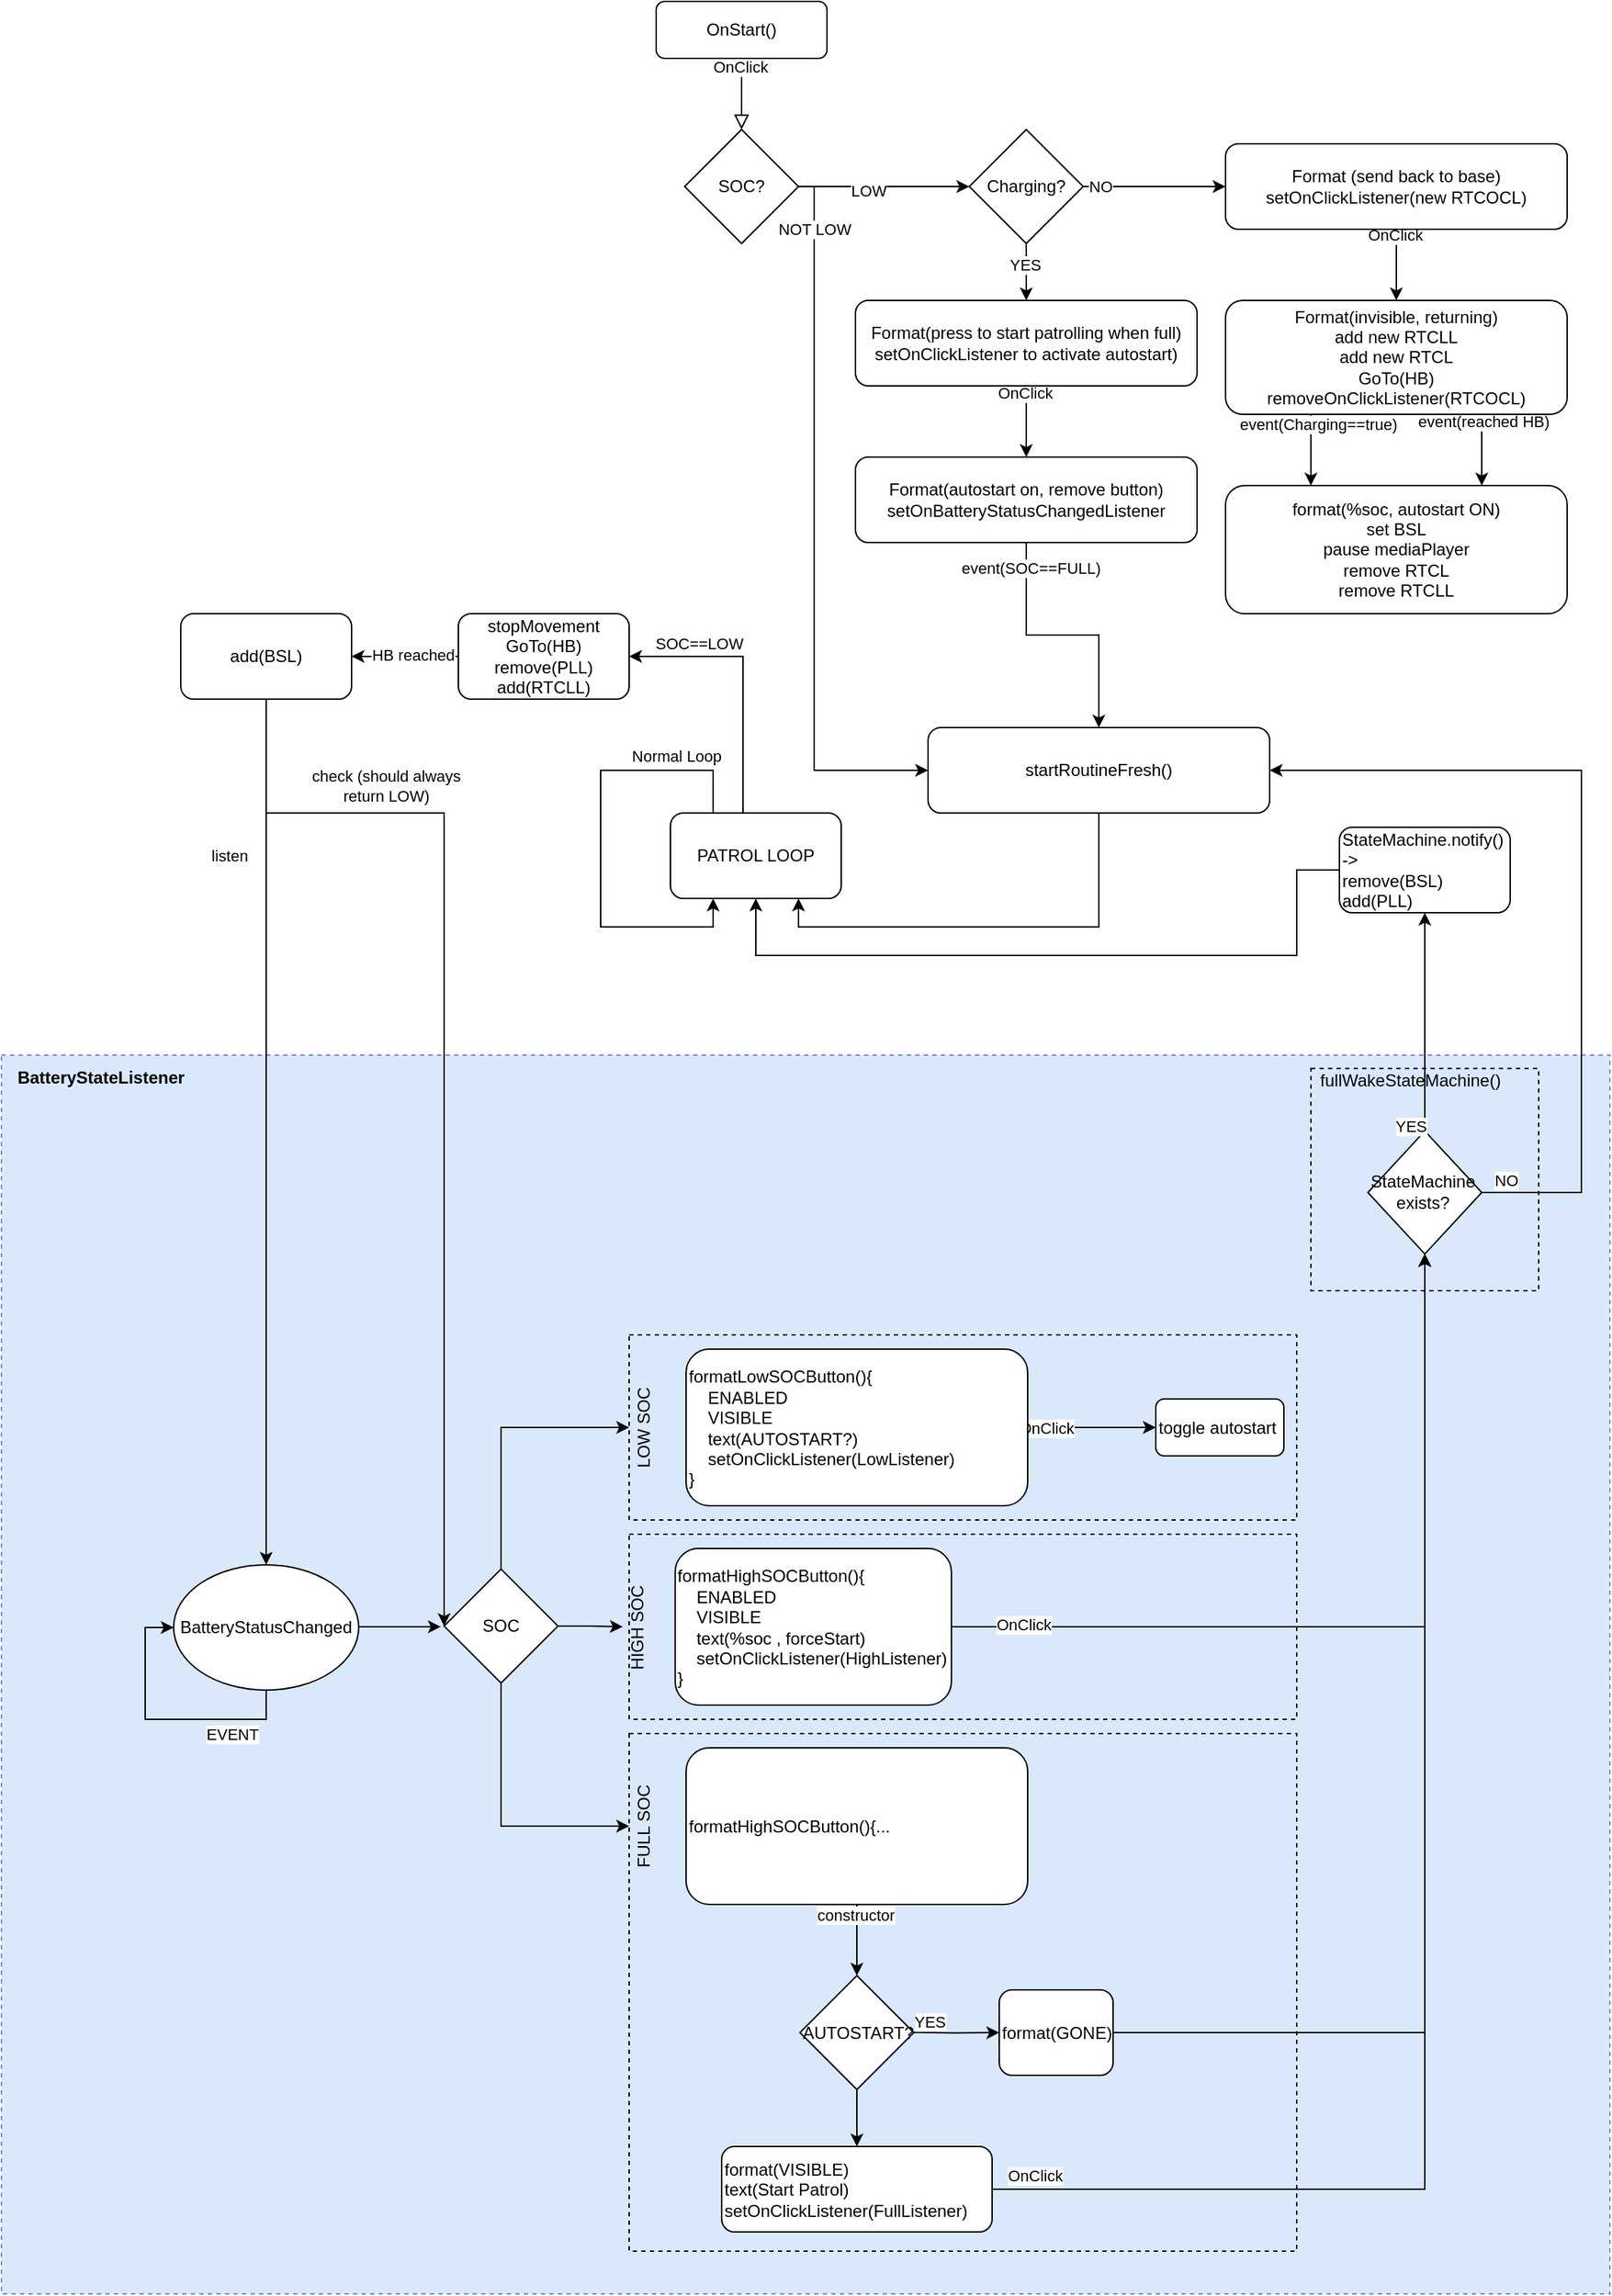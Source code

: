 <mxfile version="14.0.3" type="device"><diagram id="C5RBs43oDa-KdzZeNtuy" name="Page-1"><mxGraphModel dx="3231" dy="1151" grid="1" gridSize="10" guides="1" tooltips="1" connect="1" arrows="1" fold="1" page="1" pageScale="1" pageWidth="1169" pageHeight="1654" math="0" shadow="0"><root><mxCell id="WIyWlLk6GJQsqaUBKTNV-0"/><mxCell id="WIyWlLk6GJQsqaUBKTNV-1" parent="WIyWlLk6GJQsqaUBKTNV-0"/><mxCell id="hKI-ag87ZsezO5FoDwNL-109" value="" style="rounded=0;whiteSpace=wrap;html=1;align=center;dashed=1;fillColor=#dae8fc;strokeColor=#6c8ebf;" vertex="1" parent="WIyWlLk6GJQsqaUBKTNV-1"><mxGeometry x="-1150" y="760" width="1130" height="870" as="geometry"/></mxCell><mxCell id="hKI-ag87ZsezO5FoDwNL-67" value="" style="rounded=0;whiteSpace=wrap;html=1;dashed=1;fillColor=none;align=left;" vertex="1" parent="WIyWlLk6GJQsqaUBKTNV-1"><mxGeometry x="-709" y="1236.5" width="469" height="363.5" as="geometry"/></mxCell><mxCell id="WIyWlLk6GJQsqaUBKTNV-2" value="" style="rounded=0;html=1;jettySize=auto;orthogonalLoop=1;fontSize=11;endArrow=block;endFill=0;endSize=8;strokeWidth=1;shadow=0;labelBackgroundColor=none;edgeStyle=orthogonalEdgeStyle;entryX=0.5;entryY=0;entryDx=0;entryDy=0;" parent="WIyWlLk6GJQsqaUBKTNV-1" source="WIyWlLk6GJQsqaUBKTNV-3" target="hKI-ag87ZsezO5FoDwNL-1" edge="1"><mxGeometry relative="1" as="geometry"><mxPoint x="-630" y="130" as="targetPoint"/></mxGeometry></mxCell><mxCell id="hKI-ag87ZsezO5FoDwNL-0" value="OnClick" style="edgeLabel;html=1;align=center;verticalAlign=middle;resizable=0;points=[];" vertex="1" connectable="0" parent="WIyWlLk6GJQsqaUBKTNV-2"><mxGeometry x="-0.756" y="-1" relative="1" as="geometry"><mxPoint as="offset"/></mxGeometry></mxCell><mxCell id="WIyWlLk6GJQsqaUBKTNV-3" value="OnStart()" style="rounded=1;whiteSpace=wrap;html=1;fontSize=12;glass=0;strokeWidth=1;shadow=0;" parent="WIyWlLk6GJQsqaUBKTNV-1" vertex="1"><mxGeometry x="-690" y="20" width="120" height="40" as="geometry"/></mxCell><mxCell id="hKI-ag87ZsezO5FoDwNL-3" style="edgeStyle=orthogonalEdgeStyle;rounded=0;orthogonalLoop=1;jettySize=auto;html=1;" edge="1" parent="WIyWlLk6GJQsqaUBKTNV-1" source="hKI-ag87ZsezO5FoDwNL-1"><mxGeometry relative="1" as="geometry"><mxPoint x="-470" y="150" as="targetPoint"/></mxGeometry></mxCell><mxCell id="hKI-ag87ZsezO5FoDwNL-4" value="LOW" style="edgeLabel;html=1;align=center;verticalAlign=middle;resizable=0;points=[];" vertex="1" connectable="0" parent="hKI-ag87ZsezO5FoDwNL-3"><mxGeometry x="-0.183" y="-3" relative="1" as="geometry"><mxPoint as="offset"/></mxGeometry></mxCell><mxCell id="hKI-ag87ZsezO5FoDwNL-18" style="edgeStyle=orthogonalEdgeStyle;rounded=0;orthogonalLoop=1;jettySize=auto;html=1;entryX=0;entryY=0.5;entryDx=0;entryDy=0;" edge="1" parent="WIyWlLk6GJQsqaUBKTNV-1" source="hKI-ag87ZsezO5FoDwNL-1" target="hKI-ag87ZsezO5FoDwNL-12"><mxGeometry relative="1" as="geometry"><Array as="points"><mxPoint x="-579" y="560"/></Array></mxGeometry></mxCell><mxCell id="hKI-ag87ZsezO5FoDwNL-19" value="NOT LOW" style="edgeLabel;html=1;align=center;verticalAlign=middle;resizable=0;points=[];" vertex="1" connectable="0" parent="hKI-ag87ZsezO5FoDwNL-18"><mxGeometry x="-0.706" y="1" relative="1" as="geometry"><mxPoint x="-1" y="-33" as="offset"/></mxGeometry></mxCell><mxCell id="hKI-ag87ZsezO5FoDwNL-1" value="SOC?" style="rhombus;whiteSpace=wrap;html=1;" vertex="1" parent="WIyWlLk6GJQsqaUBKTNV-1"><mxGeometry x="-670" y="110" width="80" height="80" as="geometry"/></mxCell><mxCell id="hKI-ag87ZsezO5FoDwNL-7" style="edgeStyle=orthogonalEdgeStyle;rounded=0;orthogonalLoop=1;jettySize=auto;html=1;" edge="1" parent="WIyWlLk6GJQsqaUBKTNV-1" source="hKI-ag87ZsezO5FoDwNL-5" target="hKI-ag87ZsezO5FoDwNL-6"><mxGeometry relative="1" as="geometry"/></mxCell><mxCell id="hKI-ag87ZsezO5FoDwNL-8" value="YES" style="edgeLabel;html=1;align=center;verticalAlign=middle;resizable=0;points=[];" vertex="1" connectable="0" parent="hKI-ag87ZsezO5FoDwNL-7"><mxGeometry x="-0.267" y="-1" relative="1" as="geometry"><mxPoint as="offset"/></mxGeometry></mxCell><mxCell id="hKI-ag87ZsezO5FoDwNL-15" style="edgeStyle=orthogonalEdgeStyle;rounded=0;orthogonalLoop=1;jettySize=auto;html=1;entryX=0;entryY=0.5;entryDx=0;entryDy=0;" edge="1" parent="WIyWlLk6GJQsqaUBKTNV-1" source="hKI-ag87ZsezO5FoDwNL-5" target="hKI-ag87ZsezO5FoDwNL-17"><mxGeometry relative="1" as="geometry"><mxPoint x="-430" y="300" as="targetPoint"/></mxGeometry></mxCell><mxCell id="hKI-ag87ZsezO5FoDwNL-16" value="NO" style="edgeLabel;html=1;align=center;verticalAlign=middle;resizable=0;points=[];" vertex="1" connectable="0" parent="hKI-ag87ZsezO5FoDwNL-15"><mxGeometry x="-0.764" relative="1" as="geometry"><mxPoint as="offset"/></mxGeometry></mxCell><mxCell id="hKI-ag87ZsezO5FoDwNL-5" value="Charging?" style="rhombus;whiteSpace=wrap;html=1;" vertex="1" parent="WIyWlLk6GJQsqaUBKTNV-1"><mxGeometry x="-470" y="110" width="80" height="80" as="geometry"/></mxCell><mxCell id="hKI-ag87ZsezO5FoDwNL-10" style="edgeStyle=orthogonalEdgeStyle;rounded=0;orthogonalLoop=1;jettySize=auto;html=1;entryX=0.5;entryY=0;entryDx=0;entryDy=0;" edge="1" parent="WIyWlLk6GJQsqaUBKTNV-1" source="hKI-ag87ZsezO5FoDwNL-6" target="hKI-ag87ZsezO5FoDwNL-9"><mxGeometry relative="1" as="geometry"/></mxCell><mxCell id="hKI-ag87ZsezO5FoDwNL-11" value="OnClick" style="edgeLabel;html=1;align=center;verticalAlign=middle;resizable=0;points=[];" vertex="1" connectable="0" parent="hKI-ag87ZsezO5FoDwNL-10"><mxGeometry x="-0.8" y="-1" relative="1" as="geometry"><mxPoint as="offset"/></mxGeometry></mxCell><mxCell id="hKI-ag87ZsezO5FoDwNL-6" value="&lt;div&gt;Format(press to start patrolling when full)&lt;/div&gt;&lt;div&gt;setOnClickListener to activate autostart)&lt;br&gt;&lt;/div&gt;" style="rounded=1;whiteSpace=wrap;html=1;" vertex="1" parent="WIyWlLk6GJQsqaUBKTNV-1"><mxGeometry x="-550" y="230" width="240" height="60" as="geometry"/></mxCell><mxCell id="hKI-ag87ZsezO5FoDwNL-13" style="edgeStyle=orthogonalEdgeStyle;rounded=0;orthogonalLoop=1;jettySize=auto;html=1;entryX=0.5;entryY=0;entryDx=0;entryDy=0;" edge="1" parent="WIyWlLk6GJQsqaUBKTNV-1" source="hKI-ag87ZsezO5FoDwNL-9" target="hKI-ag87ZsezO5FoDwNL-12"><mxGeometry relative="1" as="geometry"/></mxCell><mxCell id="hKI-ag87ZsezO5FoDwNL-14" value="event(SOC==FULL)" style="edgeLabel;html=1;align=center;verticalAlign=middle;resizable=0;points=[];" vertex="1" connectable="0" parent="hKI-ag87ZsezO5FoDwNL-13"><mxGeometry x="-0.8" y="3" relative="1" as="geometry"><mxPoint as="offset"/></mxGeometry></mxCell><mxCell id="hKI-ag87ZsezO5FoDwNL-9" value="&lt;div&gt;Format(autostart on, remove button)&lt;/div&gt;&lt;div&gt;setOnBatteryStatusChangedListener&lt;br&gt;&lt;/div&gt;" style="rounded=1;whiteSpace=wrap;html=1;" vertex="1" parent="WIyWlLk6GJQsqaUBKTNV-1"><mxGeometry x="-550" y="340" width="240" height="60" as="geometry"/></mxCell><mxCell id="hKI-ag87ZsezO5FoDwNL-111" style="edgeStyle=orthogonalEdgeStyle;rounded=0;orthogonalLoop=1;jettySize=auto;html=1;entryX=0.75;entryY=1;entryDx=0;entryDy=0;" edge="1" parent="WIyWlLk6GJQsqaUBKTNV-1" source="hKI-ag87ZsezO5FoDwNL-12" target="hKI-ag87ZsezO5FoDwNL-80"><mxGeometry relative="1" as="geometry"><Array as="points"><mxPoint x="-379" y="670"/><mxPoint x="-590" y="670"/></Array></mxGeometry></mxCell><mxCell id="hKI-ag87ZsezO5FoDwNL-12" value="startRoutineFresh()" style="rounded=1;whiteSpace=wrap;html=1;" vertex="1" parent="WIyWlLk6GJQsqaUBKTNV-1"><mxGeometry x="-499" y="530" width="240" height="60" as="geometry"/></mxCell><mxCell id="hKI-ag87ZsezO5FoDwNL-21" style="edgeStyle=orthogonalEdgeStyle;rounded=0;orthogonalLoop=1;jettySize=auto;html=1;entryX=0.5;entryY=0;entryDx=0;entryDy=0;" edge="1" parent="WIyWlLk6GJQsqaUBKTNV-1" source="hKI-ag87ZsezO5FoDwNL-17" target="hKI-ag87ZsezO5FoDwNL-20"><mxGeometry relative="1" as="geometry"/></mxCell><mxCell id="hKI-ag87ZsezO5FoDwNL-22" value="OnClick" style="edgeLabel;html=1;align=center;verticalAlign=middle;resizable=0;points=[];" vertex="1" connectable="0" parent="hKI-ag87ZsezO5FoDwNL-21"><mxGeometry x="-0.838" y="-1" relative="1" as="geometry"><mxPoint as="offset"/></mxGeometry></mxCell><mxCell id="hKI-ag87ZsezO5FoDwNL-17" value="&lt;div&gt;Format (send back to base)&lt;/div&gt;&lt;div&gt;setOnClickListener(new RTCOCL)&lt;br&gt;&lt;/div&gt;" style="rounded=1;whiteSpace=wrap;html=1;" vertex="1" parent="WIyWlLk6GJQsqaUBKTNV-1"><mxGeometry x="-290" y="120" width="240" height="60" as="geometry"/></mxCell><mxCell id="hKI-ag87ZsezO5FoDwNL-29" style="edgeStyle=orthogonalEdgeStyle;rounded=0;orthogonalLoop=1;jettySize=auto;html=1;entryX=0.25;entryY=0;entryDx=0;entryDy=0;" edge="1" parent="WIyWlLk6GJQsqaUBKTNV-1" source="hKI-ag87ZsezO5FoDwNL-20" target="hKI-ag87ZsezO5FoDwNL-25"><mxGeometry relative="1" as="geometry"><Array as="points"><mxPoint x="-230" y="330"/><mxPoint x="-230" y="330"/></Array></mxGeometry></mxCell><mxCell id="hKI-ag87ZsezO5FoDwNL-31" value="event(Charging==true)" style="edgeLabel;html=1;align=center;verticalAlign=middle;resizable=0;points=[];" vertex="1" connectable="0" parent="hKI-ag87ZsezO5FoDwNL-29"><mxGeometry x="-0.746" y="5" relative="1" as="geometry"><mxPoint as="offset"/></mxGeometry></mxCell><mxCell id="hKI-ag87ZsezO5FoDwNL-30" style="edgeStyle=orthogonalEdgeStyle;rounded=0;orthogonalLoop=1;jettySize=auto;html=1;entryX=0.75;entryY=0;entryDx=0;entryDy=0;" edge="1" parent="WIyWlLk6GJQsqaUBKTNV-1" source="hKI-ag87ZsezO5FoDwNL-20" target="hKI-ag87ZsezO5FoDwNL-25"><mxGeometry relative="1" as="geometry"><Array as="points"><mxPoint x="-110" y="340"/><mxPoint x="-110" y="340"/></Array></mxGeometry></mxCell><mxCell id="hKI-ag87ZsezO5FoDwNL-32" value="event(reached HB)" style="edgeLabel;html=1;align=center;verticalAlign=middle;resizable=0;points=[];" vertex="1" connectable="0" parent="hKI-ag87ZsezO5FoDwNL-30"><mxGeometry x="-0.8" y="1" relative="1" as="geometry"><mxPoint as="offset"/></mxGeometry></mxCell><mxCell id="hKI-ag87ZsezO5FoDwNL-20" value="&lt;div&gt;Format(invisible, returning)&lt;/div&gt;&lt;div&gt;add new RTCLL&lt;/div&gt;&lt;div&gt;add new RTCL&lt;br&gt;&lt;/div&gt;&lt;div&gt;GoTo(HB)&lt;/div&gt;&lt;div&gt;removeOnClickListener(RTCOCL)&lt;br&gt;&lt;/div&gt;" style="rounded=1;whiteSpace=wrap;html=1;" vertex="1" parent="WIyWlLk6GJQsqaUBKTNV-1"><mxGeometry x="-290" y="230" width="240" height="80" as="geometry"/></mxCell><mxCell id="hKI-ag87ZsezO5FoDwNL-25" value="&lt;div&gt;format(%soc, autostart ON)&lt;/div&gt;&lt;div&gt;set BSL&lt;/div&gt;&lt;div&gt;pause mediaPlayer&lt;br&gt;&lt;/div&gt;&lt;div&gt;remove RTCL&lt;/div&gt;&lt;div&gt;remove RTCLL&lt;/div&gt;" style="rounded=1;whiteSpace=wrap;html=1;" vertex="1" parent="WIyWlLk6GJQsqaUBKTNV-1"><mxGeometry x="-290" y="360" width="240" height="90" as="geometry"/></mxCell><mxCell id="hKI-ag87ZsezO5FoDwNL-76" style="edgeStyle=orthogonalEdgeStyle;rounded=0;orthogonalLoop=1;jettySize=auto;html=1;entryX=0;entryY=0.5;entryDx=0;entryDy=0;" edge="1" parent="WIyWlLk6GJQsqaUBKTNV-1" source="hKI-ag87ZsezO5FoDwNL-33" target="hKI-ag87ZsezO5FoDwNL-71"><mxGeometry relative="1" as="geometry"/></mxCell><mxCell id="hKI-ag87ZsezO5FoDwNL-77" value="OnClick" style="edgeLabel;html=1;align=center;verticalAlign=middle;resizable=0;points=[];" vertex="1" connectable="0" parent="hKI-ag87ZsezO5FoDwNL-76"><mxGeometry x="-0.715" relative="1" as="geometry"><mxPoint as="offset"/></mxGeometry></mxCell><mxCell id="hKI-ag87ZsezO5FoDwNL-33" value="&lt;div&gt;formatLowSOCButton(){&lt;/div&gt;&lt;div&gt;&amp;nbsp;&amp;nbsp;&amp;nbsp; ENABLED&lt;/div&gt;&lt;div&gt;&amp;nbsp;&amp;nbsp;&amp;nbsp; VISIBLE&lt;/div&gt;&lt;div&gt;&amp;nbsp;&amp;nbsp;&amp;nbsp; text(AUTOSTART?)&lt;/div&gt;&lt;div&gt;&amp;nbsp;&amp;nbsp;&amp;nbsp; setOnClickListener(LowListener)&lt;br&gt;&lt;/div&gt;&lt;div&gt;}&lt;br&gt;&lt;/div&gt;" style="rounded=1;whiteSpace=wrap;html=1;align=left;" vertex="1" parent="WIyWlLk6GJQsqaUBKTNV-1"><mxGeometry x="-669" y="966.5" width="240" height="110" as="geometry"/></mxCell><mxCell id="hKI-ag87ZsezO5FoDwNL-37" style="edgeStyle=orthogonalEdgeStyle;rounded=0;orthogonalLoop=1;jettySize=auto;html=1;entryX=0.5;entryY=0;entryDx=0;entryDy=0;" edge="1" parent="WIyWlLk6GJQsqaUBKTNV-1" source="hKI-ag87ZsezO5FoDwNL-35" target="hKI-ag87ZsezO5FoDwNL-36"><mxGeometry relative="1" as="geometry"/></mxCell><mxCell id="hKI-ag87ZsezO5FoDwNL-38" value="constructor" style="edgeLabel;html=1;align=center;verticalAlign=middle;resizable=0;points=[];" vertex="1" connectable="0" parent="hKI-ag87ZsezO5FoDwNL-37"><mxGeometry x="-0.717" y="-1" relative="1" as="geometry"><mxPoint as="offset"/></mxGeometry></mxCell><mxCell id="hKI-ag87ZsezO5FoDwNL-35" value="&lt;div&gt;formatHighSOCButton(){...&lt;/div&gt;" style="rounded=1;whiteSpace=wrap;html=1;align=left;" vertex="1" parent="WIyWlLk6GJQsqaUBKTNV-1"><mxGeometry x="-669" y="1246.5" width="240" height="110" as="geometry"/></mxCell><mxCell id="hKI-ag87ZsezO5FoDwNL-57" style="edgeStyle=orthogonalEdgeStyle;rounded=0;orthogonalLoop=1;jettySize=auto;html=1;entryX=0;entryY=0.5;entryDx=0;entryDy=0;exitX=1;exitY=0.5;exitDx=0;exitDy=0;exitPerimeter=0;" edge="1" parent="WIyWlLk6GJQsqaUBKTNV-1" target="hKI-ag87ZsezO5FoDwNL-56"><mxGeometry relative="1" as="geometry"><mxPoint x="-514" y="1446.26" as="sourcePoint"/><mxPoint x="-454" y="1446.26" as="targetPoint"/><Array as="points"/></mxGeometry></mxCell><mxCell id="hKI-ag87ZsezO5FoDwNL-59" value="YES" style="edgeLabel;html=1;align=center;verticalAlign=middle;resizable=0;points=[];" vertex="1" connectable="0" parent="hKI-ag87ZsezO5FoDwNL-57"><mxGeometry x="-0.667" relative="1" as="geometry"><mxPoint x="5" y="-7.85" as="offset"/></mxGeometry></mxCell><mxCell id="hKI-ag87ZsezO5FoDwNL-60" style="edgeStyle=orthogonalEdgeStyle;rounded=0;orthogonalLoop=1;jettySize=auto;html=1;entryX=0.5;entryY=0;entryDx=0;entryDy=0;" edge="1" parent="WIyWlLk6GJQsqaUBKTNV-1" source="hKI-ag87ZsezO5FoDwNL-36" target="hKI-ag87ZsezO5FoDwNL-46"><mxGeometry relative="1" as="geometry"/></mxCell><mxCell id="hKI-ag87ZsezO5FoDwNL-36" value="AUTOSTART?" style="rhombus;whiteSpace=wrap;html=1;align=left;" vertex="1" parent="WIyWlLk6GJQsqaUBKTNV-1"><mxGeometry x="-589" y="1406.5" width="80" height="80" as="geometry"/></mxCell><mxCell id="hKI-ag87ZsezO5FoDwNL-88" style="edgeStyle=orthogonalEdgeStyle;rounded=0;orthogonalLoop=1;jettySize=auto;html=1;entryX=0.5;entryY=1;entryDx=0;entryDy=0;exitX=0;exitY=0.5;exitDx=0;exitDy=0;" edge="1" parent="WIyWlLk6GJQsqaUBKTNV-1" source="hKI-ag87ZsezO5FoDwNL-39" target="hKI-ag87ZsezO5FoDwNL-80"><mxGeometry relative="1" as="geometry"><Array as="points"><mxPoint x="-240" y="630"/><mxPoint x="-240" y="690"/><mxPoint x="-620" y="690"/></Array></mxGeometry></mxCell><mxCell id="hKI-ag87ZsezO5FoDwNL-39" value="&lt;div&gt;StateMachine.notify()&lt;/div&gt;&lt;div&gt;-&amp;gt;&lt;/div&gt;&lt;div&gt;remove(BSL)&lt;/div&gt;&lt;div&gt;add(PLL)&lt;br&gt;&lt;/div&gt;" style="rounded=1;whiteSpace=wrap;html=1;align=left;" vertex="1" parent="WIyWlLk6GJQsqaUBKTNV-1"><mxGeometry x="-210" y="600" width="120" height="60" as="geometry"/></mxCell><mxCell id="hKI-ag87ZsezO5FoDwNL-85" style="edgeStyle=orthogonalEdgeStyle;rounded=0;orthogonalLoop=1;jettySize=auto;html=1;entryX=0.5;entryY=1;entryDx=0;entryDy=0;" edge="1" parent="WIyWlLk6GJQsqaUBKTNV-1" source="hKI-ag87ZsezO5FoDwNL-46" target="hKI-ag87ZsezO5FoDwNL-40"><mxGeometry relative="1" as="geometry"><Array as="points"><mxPoint x="-150" y="1557"/></Array></mxGeometry></mxCell><mxCell id="hKI-ag87ZsezO5FoDwNL-86" value="OnClick" style="edgeLabel;html=1;align=center;verticalAlign=middle;resizable=0;points=[];" vertex="1" connectable="0" parent="hKI-ag87ZsezO5FoDwNL-85"><mxGeometry x="-0.943" y="-2" relative="1" as="geometry"><mxPoint x="2.14" y="-12" as="offset"/></mxGeometry></mxCell><mxCell id="hKI-ag87ZsezO5FoDwNL-46" value="&lt;div&gt;format(VISIBLE)&lt;/div&gt;&lt;div&gt;text(Start Patrol)&lt;/div&gt;&lt;div&gt;setOnClickListener(FullListener)&lt;br&gt;&lt;/div&gt;" style="rounded=1;whiteSpace=wrap;html=1;align=left;" vertex="1" parent="WIyWlLk6GJQsqaUBKTNV-1"><mxGeometry x="-644" y="1526.5" width="190" height="60" as="geometry"/></mxCell><mxCell id="hKI-ag87ZsezO5FoDwNL-50" value="" style="group" vertex="1" connectable="0" parent="WIyWlLk6GJQsqaUBKTNV-1"><mxGeometry x="-230" y="765.5" width="160" height="191" as="geometry"/></mxCell><mxCell id="hKI-ag87ZsezO5FoDwNL-43" value="" style="rounded=0;whiteSpace=wrap;html=1;align=left;fillColor=none;dashed=1;" vertex="1" parent="hKI-ag87ZsezO5FoDwNL-50"><mxGeometry y="3.82" width="160" height="156.18" as="geometry"/></mxCell><mxCell id="hKI-ag87ZsezO5FoDwNL-40" value="&lt;div&gt;StateMachine&lt;/div&gt;&lt;div align=&quot;center&quot;&gt;exists?&lt;br&gt;&lt;/div&gt;" style="rhombus;whiteSpace=wrap;html=1;align=left;" vertex="1" parent="hKI-ag87ZsezO5FoDwNL-50"><mxGeometry x="40" y="47.83" width="80" height="86.33" as="geometry"/></mxCell><mxCell id="hKI-ag87ZsezO5FoDwNL-44" value="fullWakeStateMachine()" style="text;html=1;strokeColor=none;fillColor=none;align=center;verticalAlign=middle;whiteSpace=wrap;rounded=0;dashed=1;" vertex="1" parent="hKI-ag87ZsezO5FoDwNL-50"><mxGeometry x="50" width="40" height="25.467" as="geometry"/></mxCell><mxCell id="hKI-ag87ZsezO5FoDwNL-54" style="edgeStyle=orthogonalEdgeStyle;rounded=0;orthogonalLoop=1;jettySize=auto;html=1;exitX=0.5;exitY=1;exitDx=0;exitDy=0;" edge="1" parent="hKI-ag87ZsezO5FoDwNL-50" source="hKI-ag87ZsezO5FoDwNL-43" target="hKI-ag87ZsezO5FoDwNL-43"><mxGeometry relative="1" as="geometry"/></mxCell><mxCell id="hKI-ag87ZsezO5FoDwNL-53" style="edgeStyle=orthogonalEdgeStyle;rounded=0;orthogonalLoop=1;jettySize=auto;html=1;" edge="1" parent="hKI-ag87ZsezO5FoDwNL-50" source="hKI-ag87ZsezO5FoDwNL-40" target="hKI-ag87ZsezO5FoDwNL-39"><mxGeometry relative="1" as="geometry"><Array as="points"><mxPoint x="80" y="55"/><mxPoint x="80" y="55"/></Array></mxGeometry></mxCell><mxCell id="hKI-ag87ZsezO5FoDwNL-55" value="YES" style="edgeLabel;html=1;align=center;verticalAlign=middle;resizable=0;points=[];" vertex="1" connectable="0" parent="hKI-ag87ZsezO5FoDwNL-53"><mxGeometry x="0.503" y="2" relative="1" as="geometry"><mxPoint x="-8" y="111.67" as="offset"/></mxGeometry></mxCell><mxCell id="hKI-ag87ZsezO5FoDwNL-51" style="edgeStyle=orthogonalEdgeStyle;rounded=0;orthogonalLoop=1;jettySize=auto;html=1;entryX=1;entryY=0.5;entryDx=0;entryDy=0;" edge="1" parent="WIyWlLk6GJQsqaUBKTNV-1" source="hKI-ag87ZsezO5FoDwNL-40" target="hKI-ag87ZsezO5FoDwNL-12"><mxGeometry relative="1" as="geometry"><Array as="points"><mxPoint x="-40" y="857"/><mxPoint x="-40" y="560"/></Array></mxGeometry></mxCell><mxCell id="hKI-ag87ZsezO5FoDwNL-52" value="NO" style="edgeLabel;html=1;align=center;verticalAlign=middle;resizable=0;points=[];" vertex="1" connectable="0" parent="hKI-ag87ZsezO5FoDwNL-51"><mxGeometry x="-0.951" y="-1" relative="1" as="geometry"><mxPoint x="2" y="-10.09" as="offset"/></mxGeometry></mxCell><mxCell id="hKI-ag87ZsezO5FoDwNL-68" value="FULL SOC" style="text;html=1;strokeColor=none;fillColor=none;align=center;verticalAlign=middle;whiteSpace=wrap;rounded=0;dashed=1;rotation=-90;" vertex="1" parent="WIyWlLk6GJQsqaUBKTNV-1"><mxGeometry x="-759" y="1291.5" width="120" height="20" as="geometry"/></mxCell><mxCell id="hKI-ag87ZsezO5FoDwNL-56" value="&lt;div&gt;format(GONE)&lt;/div&gt;" style="rounded=1;whiteSpace=wrap;html=1;align=left;" vertex="1" parent="WIyWlLk6GJQsqaUBKTNV-1"><mxGeometry x="-449" y="1416.5" width="80" height="60" as="geometry"/></mxCell><mxCell id="hKI-ag87ZsezO5FoDwNL-58" style="edgeStyle=orthogonalEdgeStyle;rounded=0;orthogonalLoop=1;jettySize=auto;html=1;entryX=0.5;entryY=1;entryDx=0;entryDy=0;" edge="1" parent="WIyWlLk6GJQsqaUBKTNV-1" source="hKI-ag87ZsezO5FoDwNL-56" target="hKI-ag87ZsezO5FoDwNL-40"><mxGeometry relative="1" as="geometry"><Array as="points"><mxPoint x="-150" y="1447"/></Array></mxGeometry></mxCell><mxCell id="hKI-ag87ZsezO5FoDwNL-82" style="edgeStyle=orthogonalEdgeStyle;rounded=0;orthogonalLoop=1;jettySize=auto;html=1;entryX=0.25;entryY=1;entryDx=0;entryDy=0;exitX=0.25;exitY=0;exitDx=0;exitDy=0;" edge="1" parent="WIyWlLk6GJQsqaUBKTNV-1" source="hKI-ag87ZsezO5FoDwNL-80" target="hKI-ag87ZsezO5FoDwNL-80"><mxGeometry relative="1" as="geometry"><mxPoint x="-729" y="370" as="targetPoint"/><Array as="points"><mxPoint x="-650" y="560"/><mxPoint x="-729" y="560"/><mxPoint x="-729" y="670"/><mxPoint x="-650" y="670"/></Array></mxGeometry></mxCell><mxCell id="hKI-ag87ZsezO5FoDwNL-97" value="Normal Loop" style="edgeLabel;html=1;align=center;verticalAlign=middle;resizable=0;points=[];" vertex="1" connectable="0" parent="hKI-ag87ZsezO5FoDwNL-82"><mxGeometry x="-0.645" y="1" relative="1" as="geometry"><mxPoint y="-11" as="offset"/></mxGeometry></mxCell><mxCell id="hKI-ag87ZsezO5FoDwNL-96" style="edgeStyle=orthogonalEdgeStyle;rounded=0;orthogonalLoop=1;jettySize=auto;html=1;entryX=1;entryY=0.5;entryDx=0;entryDy=0;" edge="1" parent="WIyWlLk6GJQsqaUBKTNV-1" source="hKI-ag87ZsezO5FoDwNL-80" target="hKI-ag87ZsezO5FoDwNL-95"><mxGeometry relative="1" as="geometry"><Array as="points"><mxPoint x="-629" y="480"/></Array></mxGeometry></mxCell><mxCell id="hKI-ag87ZsezO5FoDwNL-98" value="SOC==LOW" style="edgeLabel;html=1;align=center;verticalAlign=middle;resizable=0;points=[];" vertex="1" connectable="0" parent="hKI-ag87ZsezO5FoDwNL-96"><mxGeometry x="-0.53" y="-1" relative="1" as="geometry"><mxPoint x="-32" y="-75" as="offset"/></mxGeometry></mxCell><mxCell id="hKI-ag87ZsezO5FoDwNL-80" value="&lt;div&gt;PATROL LOOP&lt;br&gt;&lt;/div&gt;" style="rounded=1;whiteSpace=wrap;html=1;fillColor=#ffffff;align=center;" vertex="1" parent="WIyWlLk6GJQsqaUBKTNV-1"><mxGeometry x="-680" y="590" width="120" height="60" as="geometry"/></mxCell><mxCell id="hKI-ag87ZsezO5FoDwNL-61" value="" style="rounded=0;whiteSpace=wrap;html=1;dashed=1;fillColor=none;align=left;" vertex="1" parent="WIyWlLk6GJQsqaUBKTNV-1"><mxGeometry x="-709" y="956.5" width="469" height="130" as="geometry"/></mxCell><mxCell id="hKI-ag87ZsezO5FoDwNL-62" value="LOW SOC" style="text;html=1;strokeColor=none;fillColor=none;align=center;verticalAlign=middle;whiteSpace=wrap;rounded=0;dashed=1;rotation=-90;" vertex="1" parent="WIyWlLk6GJQsqaUBKTNV-1"><mxGeometry x="-759" y="1011.5" width="120" height="20" as="geometry"/></mxCell><mxCell id="hKI-ag87ZsezO5FoDwNL-71" value="toggle autostart" style="rounded=1;whiteSpace=wrap;html=1;align=left;" vertex="1" parent="WIyWlLk6GJQsqaUBKTNV-1"><mxGeometry x="-339" y="1001.5" width="90" height="40" as="geometry"/></mxCell><mxCell id="hKI-ag87ZsezO5FoDwNL-66" value="" style="group" vertex="1" connectable="0" parent="WIyWlLk6GJQsqaUBKTNV-1"><mxGeometry x="-709" y="1096.5" width="469" height="130" as="geometry"/></mxCell><mxCell id="hKI-ag87ZsezO5FoDwNL-64" value="" style="rounded=0;whiteSpace=wrap;html=1;dashed=1;fillColor=none;align=left;" vertex="1" parent="hKI-ag87ZsezO5FoDwNL-66"><mxGeometry width="469" height="130" as="geometry"/></mxCell><mxCell id="hKI-ag87ZsezO5FoDwNL-65" value="HIGH SOC" style="text;html=1;strokeColor=none;fillColor=none;align=center;verticalAlign=middle;whiteSpace=wrap;rounded=0;dashed=1;rotation=-90;" vertex="1" parent="hKI-ag87ZsezO5FoDwNL-66"><mxGeometry x="-27.588" y="55" width="66.212" height="20" as="geometry"/></mxCell><mxCell id="hKI-ag87ZsezO5FoDwNL-34" value="&lt;div&gt;formatHighSOCButton(){&lt;/div&gt;&lt;div&gt;&amp;nbsp;&amp;nbsp;&amp;nbsp; ENABLED&lt;/div&gt;&lt;div&gt;&amp;nbsp;&amp;nbsp;&amp;nbsp; VISIBLE&lt;/div&gt;&lt;div&gt;&amp;nbsp;&amp;nbsp;&amp;nbsp; text(%soc , forceStart)&lt;/div&gt;&lt;div&gt;&amp;nbsp;&amp;nbsp;&amp;nbsp; setOnClickListener(HighListener)&lt;br&gt;&lt;/div&gt;&lt;div&gt;}&lt;br&gt;&lt;/div&gt;" style="rounded=1;whiteSpace=wrap;html=1;align=left;" vertex="1" parent="hKI-ag87ZsezO5FoDwNL-66"><mxGeometry x="32.345" y="10" width="194.069" height="110" as="geometry"/></mxCell><mxCell id="hKI-ag87ZsezO5FoDwNL-84" style="edgeStyle=orthogonalEdgeStyle;rounded=0;orthogonalLoop=1;jettySize=auto;html=1;entryX=0.5;entryY=1;entryDx=0;entryDy=0;" edge="1" parent="WIyWlLk6GJQsqaUBKTNV-1" source="hKI-ag87ZsezO5FoDwNL-34" target="hKI-ag87ZsezO5FoDwNL-40"><mxGeometry relative="1" as="geometry"><Array as="points"><mxPoint x="-150" y="1162"/></Array></mxGeometry></mxCell><mxCell id="hKI-ag87ZsezO5FoDwNL-87" value="OnClick" style="edgeLabel;html=1;align=center;verticalAlign=middle;resizable=0;points=[];" vertex="1" connectable="0" parent="hKI-ag87ZsezO5FoDwNL-84"><mxGeometry x="-0.83" y="2" relative="1" as="geometry"><mxPoint as="offset"/></mxGeometry></mxCell><mxCell id="hKI-ag87ZsezO5FoDwNL-91" style="edgeStyle=orthogonalEdgeStyle;rounded=0;orthogonalLoop=1;jettySize=auto;html=1;entryX=-0.029;entryY=0.506;entryDx=0;entryDy=0;entryPerimeter=0;" edge="1" parent="WIyWlLk6GJQsqaUBKTNV-1" source="hKI-ag87ZsezO5FoDwNL-89" target="hKI-ag87ZsezO5FoDwNL-90"><mxGeometry relative="1" as="geometry"><Array as="points"><mxPoint x="-869" y="1162.5"/></Array></mxGeometry></mxCell><mxCell id="hKI-ag87ZsezO5FoDwNL-89" value="&lt;div&gt;BatteryStatusChanged&lt;/div&gt;" style="ellipse;whiteSpace=wrap;html=1;fillColor=#ffffff;align=center;" vertex="1" parent="WIyWlLk6GJQsqaUBKTNV-1"><mxGeometry x="-1029" y="1118" width="130" height="88" as="geometry"/></mxCell><mxCell id="hKI-ag87ZsezO5FoDwNL-92" style="edgeStyle=orthogonalEdgeStyle;rounded=0;orthogonalLoop=1;jettySize=auto;html=1;entryX=0.5;entryY=0;entryDx=0;entryDy=0;" edge="1" parent="WIyWlLk6GJQsqaUBKTNV-1" source="hKI-ag87ZsezO5FoDwNL-90" target="hKI-ag87ZsezO5FoDwNL-62"><mxGeometry relative="1" as="geometry"><Array as="points"><mxPoint x="-799" y="1021.5"/></Array></mxGeometry></mxCell><mxCell id="hKI-ag87ZsezO5FoDwNL-93" style="edgeStyle=orthogonalEdgeStyle;rounded=0;orthogonalLoop=1;jettySize=auto;html=1;entryX=0.5;entryY=0;entryDx=0;entryDy=0;" edge="1" parent="WIyWlLk6GJQsqaUBKTNV-1" source="hKI-ag87ZsezO5FoDwNL-90" target="hKI-ag87ZsezO5FoDwNL-65"><mxGeometry relative="1" as="geometry"/></mxCell><mxCell id="hKI-ag87ZsezO5FoDwNL-94" style="edgeStyle=orthogonalEdgeStyle;rounded=0;orthogonalLoop=1;jettySize=auto;html=1;entryX=0.5;entryY=0;entryDx=0;entryDy=0;" edge="1" parent="WIyWlLk6GJQsqaUBKTNV-1" source="hKI-ag87ZsezO5FoDwNL-90" target="hKI-ag87ZsezO5FoDwNL-68"><mxGeometry relative="1" as="geometry"><Array as="points"><mxPoint x="-799" y="1301.5"/></Array></mxGeometry></mxCell><mxCell id="hKI-ag87ZsezO5FoDwNL-90" value="SOC" style="rhombus;whiteSpace=wrap;html=1;fillColor=#ffffff;align=center;" vertex="1" parent="WIyWlLk6GJQsqaUBKTNV-1"><mxGeometry x="-839" y="1121" width="80" height="80" as="geometry"/></mxCell><mxCell id="hKI-ag87ZsezO5FoDwNL-100" style="edgeStyle=orthogonalEdgeStyle;rounded=0;orthogonalLoop=1;jettySize=auto;html=1;" edge="1" parent="WIyWlLk6GJQsqaUBKTNV-1" source="hKI-ag87ZsezO5FoDwNL-95" target="hKI-ag87ZsezO5FoDwNL-99"><mxGeometry relative="1" as="geometry"><Array as="points"><mxPoint x="-964" y="480"/></Array></mxGeometry></mxCell><mxCell id="hKI-ag87ZsezO5FoDwNL-108" value="HB reached" style="edgeLabel;html=1;align=center;verticalAlign=middle;resizable=0;points=[];" vertex="1" connectable="0" parent="hKI-ag87ZsezO5FoDwNL-100"><mxGeometry x="-0.909" y="-1" relative="1" as="geometry"><mxPoint x="-29" as="offset"/></mxGeometry></mxCell><mxCell id="hKI-ag87ZsezO5FoDwNL-95" value="&lt;div&gt;stopMovement&lt;br&gt;&lt;/div&gt;&lt;div&gt;GoTo(HB)&lt;/div&gt;&lt;div&gt;remove(PLL)&lt;/div&gt;&lt;div&gt;add(RTCLL)&lt;br&gt;&lt;/div&gt;" style="rounded=1;whiteSpace=wrap;html=1;fillColor=#ffffff;align=center;" vertex="1" parent="WIyWlLk6GJQsqaUBKTNV-1"><mxGeometry x="-829" y="450" width="120" height="60" as="geometry"/></mxCell><mxCell id="hKI-ag87ZsezO5FoDwNL-101" style="edgeStyle=orthogonalEdgeStyle;rounded=0;orthogonalLoop=1;jettySize=auto;html=1;entryX=0.5;entryY=0;entryDx=0;entryDy=0;" edge="1" parent="WIyWlLk6GJQsqaUBKTNV-1" source="hKI-ag87ZsezO5FoDwNL-99" target="hKI-ag87ZsezO5FoDwNL-89"><mxGeometry relative="1" as="geometry"><Array as="points"><mxPoint x="-964" y="550"/><mxPoint x="-964" y="550"/></Array></mxGeometry></mxCell><mxCell id="hKI-ag87ZsezO5FoDwNL-105" value="listen" style="edgeLabel;html=1;align=center;verticalAlign=middle;resizable=0;points=[];" vertex="1" connectable="0" parent="hKI-ag87ZsezO5FoDwNL-101"><mxGeometry x="-0.633" relative="1" as="geometry"><mxPoint x="-26" y="-2" as="offset"/></mxGeometry></mxCell><mxCell id="hKI-ag87ZsezO5FoDwNL-106" style="edgeStyle=orthogonalEdgeStyle;rounded=0;orthogonalLoop=1;jettySize=auto;html=1;entryX=0;entryY=0.5;entryDx=0;entryDy=0;" edge="1" parent="WIyWlLk6GJQsqaUBKTNV-1" source="hKI-ag87ZsezO5FoDwNL-99" target="hKI-ag87ZsezO5FoDwNL-90"><mxGeometry relative="1" as="geometry"><Array as="points"><mxPoint x="-964" y="590"/><mxPoint x="-839" y="590"/></Array></mxGeometry></mxCell><mxCell id="hKI-ag87ZsezO5FoDwNL-107" value="&lt;div&gt;check (should always &lt;br&gt;&lt;/div&gt;&lt;div&gt;return LOW)&lt;/div&gt;" style="edgeLabel;html=1;align=center;verticalAlign=middle;resizable=0;points=[];" vertex="1" connectable="0" parent="hKI-ag87ZsezO5FoDwNL-106"><mxGeometry x="-0.803" relative="1" as="geometry"><mxPoint x="84" y="-16" as="offset"/></mxGeometry></mxCell><mxCell id="hKI-ag87ZsezO5FoDwNL-99" value="add(BSL)" style="rounded=1;whiteSpace=wrap;html=1;fillColor=#ffffff;align=center;" vertex="1" parent="WIyWlLk6GJQsqaUBKTNV-1"><mxGeometry x="-1024" y="450" width="120" height="60" as="geometry"/></mxCell><mxCell id="hKI-ag87ZsezO5FoDwNL-102" style="edgeStyle=orthogonalEdgeStyle;rounded=0;orthogonalLoop=1;jettySize=auto;html=1;entryX=0;entryY=0.5;entryDx=0;entryDy=0;" edge="1" parent="WIyWlLk6GJQsqaUBKTNV-1" source="hKI-ag87ZsezO5FoDwNL-89" target="hKI-ag87ZsezO5FoDwNL-89"><mxGeometry relative="1" as="geometry"><Array as="points"><mxPoint x="-964" y="1226.5"/><mxPoint x="-1049" y="1226.5"/><mxPoint x="-1049" y="1162.5"/></Array></mxGeometry></mxCell><mxCell id="hKI-ag87ZsezO5FoDwNL-103" value="EVENT" style="edgeLabel;html=1;align=center;verticalAlign=middle;resizable=0;points=[];" vertex="1" connectable="0" parent="hKI-ag87ZsezO5FoDwNL-102"><mxGeometry x="-0.525" y="-1" relative="1" as="geometry"><mxPoint y="11" as="offset"/></mxGeometry></mxCell><mxCell id="hKI-ag87ZsezO5FoDwNL-110" value="&lt;b&gt;BatteryStateListener&lt;/b&gt;" style="text;html=1;strokeColor=none;fillColor=none;align=center;verticalAlign=middle;whiteSpace=wrap;rounded=0;dashed=1;" vertex="1" parent="WIyWlLk6GJQsqaUBKTNV-1"><mxGeometry x="-1100" y="765.5" width="40" height="20" as="geometry"/></mxCell></root></mxGraphModel></diagram></mxfile>